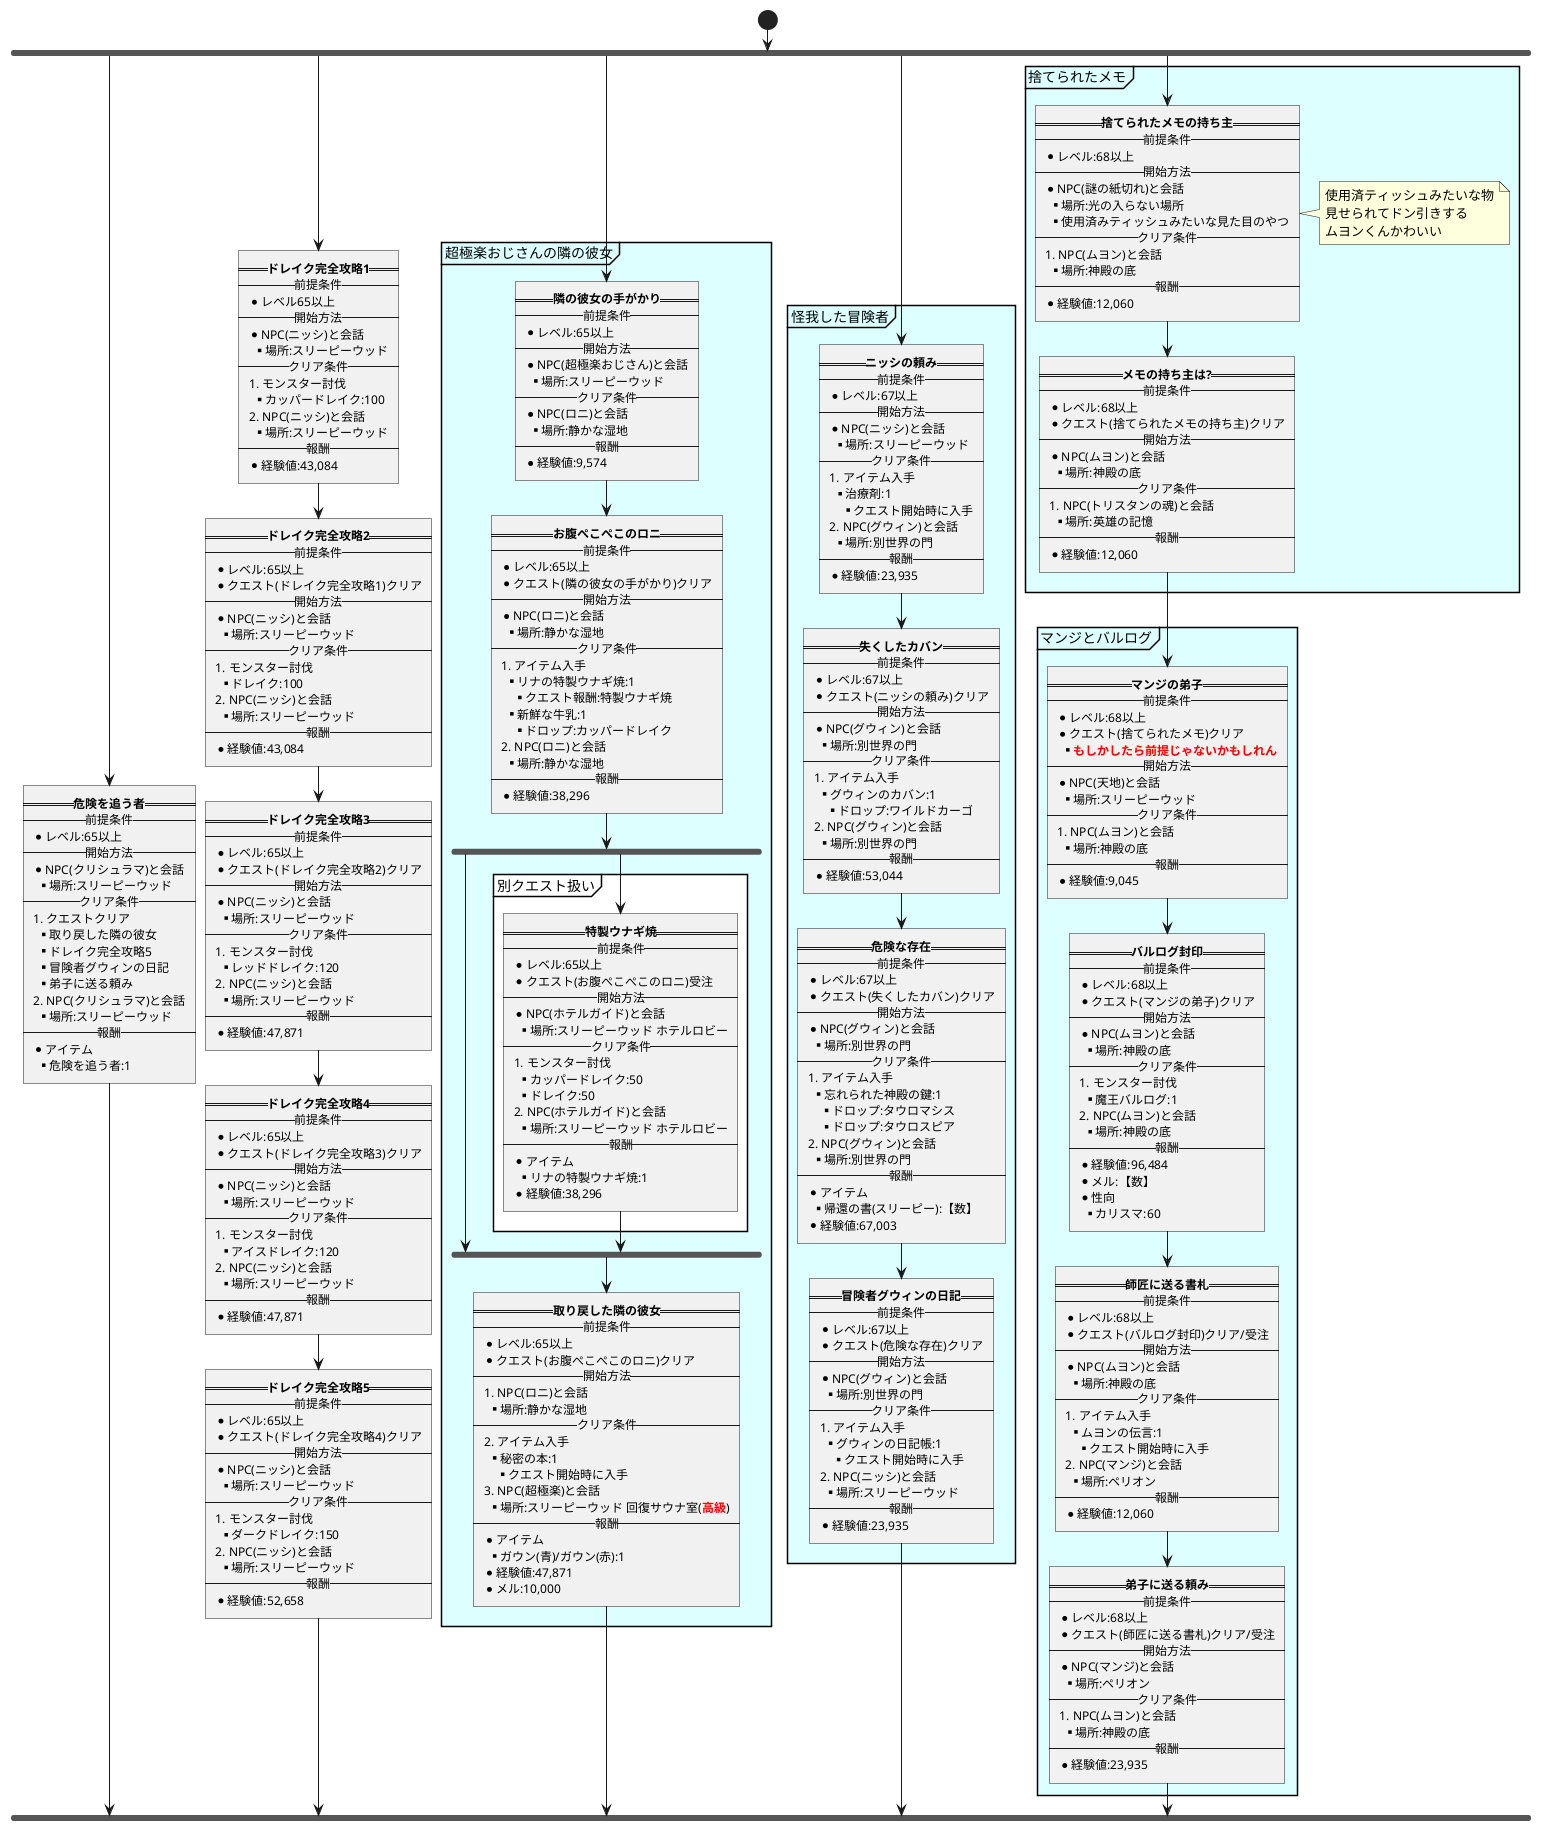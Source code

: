 @startuml 危険を追う者勲章
/'
:==****==
--前提条件--
* レベル:以上
* クエスト(【名前】)クリア/受注
--開始方法--
* NPC(【名前】)と会話
** 場所:【名前】
--クリア条件--
# モンスター討伐
** 【名前】:【数】
# アイテム入手
** 【名前】:【数】
*** クエスト報酬:【名前】
*** ドロップ:【名前】
*** クエスト開始時に入手
# クエストクリア
** 【名前】
# NPC(【名前】)と会話
** 場所:【名前】
--報酬--
* アイテム
** 【名前】:【数】
* 経験値:【数】
* メル:【数】]

partition 【名前】 #ddffff {}
    
'/
    start
    fork
        :==**危険を追う者**==
        --前提条件--
        * レベル:65以上
        --開始方法--
        * NPC(クリシュラマ)と会話
        ** 場所:スリーピーウッド
        --クリア条件--
        # クエストクリア
        ** 取り戻した隣の彼女
        ** ドレイク完全攻略5
        ** 冒険者グウィンの日記
        ** 弟子に送る頼み
        # NPC(クリシュラマ)と会話
        ** 場所:スリーピーウッド
        --報酬--
        * アイテム
        ** 危険を追う者:1]

    fork again
        :==**ドレイク完全攻略1**==
        --前提条件--
        * レベル65以上
        --開始方法--
        * NPC(ニッシ)と会話
        ** 場所:スリーピーウッド
        --クリア条件--
        # モンスター討伐
        ** カッパードレイク:100
        # NPC(ニッシ)と会話
        ** 場所:スリーピーウッド
        --報酬--
        * 経験値:43,084]

        :==**ドレイク完全攻略2**==
        --前提条件--
        * レベル:65以上
        * クエスト(ドレイク完全攻略1)クリア
        --開始方法--
        * NPC(ニッシ)と会話
        ** 場所:スリーピーウッド
        --クリア条件--
        # モンスター討伐
        ** ドレイク:100
        # NPC(ニッシ)と会話
        ** 場所:スリーピーウッド
        --報酬--
        * 経験値:43,084]

        :==**ドレイク完全攻略3**==
        --前提条件--
        * レベル:65以上
        * クエスト(ドレイク完全攻略2)クリア
        --開始方法--
        * NPC(ニッシ)と会話
        ** 場所:スリーピーウッド
        --クリア条件--
        # モンスター討伐
        ** レッドドレイク:120
        # NPC(ニッシ)と会話
        ** 場所:スリーピーウッド
        --報酬--
        * 経験値:47,871]

        :==**ドレイク完全攻略4**==
        --前提条件--
        * レベル:65以上
        * クエスト(ドレイク完全攻略3)クリア
        --開始方法--
        * NPC(ニッシ)と会話
        ** 場所:スリーピーウッド
        --クリア条件--
        # モンスター討伐
        ** アイスドレイク:120
        # NPC(ニッシ)と会話
        ** 場所:スリーピーウッド
        --報酬--
        * 経験値:47,871]

        :==**ドレイク完全攻略5**==
        --前提条件--
        * レベル:65以上
        * クエスト(ドレイク完全攻略4)クリア
        --開始方法--
        * NPC(ニッシ)と会話
        ** 場所:スリーピーウッド
        --クリア条件--
        # モンスター討伐
        ** ダークドレイク:150
        # NPC(ニッシ)と会話
        ** 場所:スリーピーウッド
        --報酬--
        * 経験値:52,658]

    fork again
        partition 超極楽おじさんの隣の彼女 #ddffff {
            :==**隣の彼女の手がかり**==
            --前提条件--
            * レベル:65以上
            --開始方法--
            * NPC(超極楽おじさん)と会話
            ** 場所:スリーピーウッド
            --クリア条件--
            * NPC(ロニ)と会話
            ** 場所:静かな湿地
            --報酬--
            * 経験値:9,574]

            :==**お腹ぺこぺこのロニ**==
            --前提条件--
            * レベル:65以上
            * クエスト(隣の彼女の手がかり)クリア
            --開始方法--
            * NPC(ロニ)と会話
            ** 場所:静かな湿地
            --クリア条件--
            # アイテム入手
            ** リナの特製ウナギ焼:1
            *** クエスト報酬:特製ウナギ焼
            ** 新鮮な牛乳:1
            *** ドロップ:カッパードレイク
            # NPC(ロニ)と会話
            ** 場所:静かな湿地
            --報酬--
            * 経験値:38,296]
        fork
        fork again
            partition 別クエスト扱い #ffffff {
                
                :==**特製ウナギ焼**==
                --前提条件--
                * レベル:65以上
                * クエスト(お腹ぺこぺこのロニ)受注
                --開始方法--
                * NPC(ホテルガイド)と会話
                ** 場所:スリーピーウッド ホテルロビー
                --クリア条件--
                # モンスター討伐
                ** カッパードレイク:50
                ** ドレイク:50
                # NPC(ホテルガイド)と会話
                ** 場所:スリーピーウッド ホテルロビー
                --報酬--
                * アイテム
                ** リナの特製ウナギ焼:1
                * 経験値:38,296]
            }
        end fork

        :==**取り戻した隣の彼女**==
        --前提条件--
        * レベル:65以上
        * クエスト(お腹ぺこぺこのロニ)クリア
        --開始方法--
        # NPC(ロニ)と会話
        ** 場所:静かな湿地
        --クリア条件--
        # アイテム入手
        ** 秘密の本:1
        *** クエスト開始時に入手
        # NPC(超極楽)と会話
        ** 場所:スリーピーウッド 回復サウナ室(<color:red><b>高級</b></color>)
        --報酬--
        * アイテム
        ** ガウン(青)/ガウン(赤):1
        * 経験値:47,871
        * メル:10,000]
        }
    fork again
        partition 怪我した冒険者 #ddffff {
            :==**ニッシの頼み**==
            --前提条件--
            * レベル:67以上
            --開始方法--
            * NPC(ニッシ)と会話
            ** 場所:スリーピーウッド
            --クリア条件--
            # アイテム入手
            ** 治療剤:1
            *** クエスト開始時に入手
            # NPC(グウィン)と会話
            ** 場所:別世界の門
            --報酬--
            * 経験値:23,935]

            :==**失くしたカバン**==
            --前提条件--
            * レベル:67以上
            * クエスト(ニッシの頼み)クリア
            --開始方法--
            * NPC(グウィン)と会話
            ** 場所:別世界の門
            --クリア条件--
            # アイテム入手
            ** グウィンのカバン:1
            *** ドロップ:ワイルドカーゴ
            # NPC(グウィン)と会話
            ** 場所:別世界の門
            --報酬--
            * 経験値:53,044]

            :==**危険な存在**==
            --前提条件--
            * レベル:67以上
            * クエスト(失くしたカバン)クリア
            --開始方法--
            * NPC(グウィン)と会話
            ** 場所:別世界の門
            --クリア条件--
            # アイテム入手
            ** 忘れられた神殿の鍵:1
            *** ドロップ:タウロマシス
            *** ドロップ:タウロスピア
            # NPC(グウィン)と会話
            ** 場所:別世界の門
            --報酬--
            * アイテム
            ** 帰還の書(スリーピー):【数】
            * 経験値:67,003]

            :==**冒険者グウィンの日記**==
            --前提条件--
            * レベル:67以上
            * クエスト(危険な存在)クリア
            --開始方法--
            * NPC(グウィン)と会話
            ** 場所:別世界の門
            --クリア条件--
            # アイテム入手
            ** グウィンの日記帳:1
            *** クエスト開始時に入手
            # NPC(ニッシ)と会話
            ** 場所:スリーピーウッド
            --報酬--
            * 経験値:23,935]

        }
    fork again
        partition 捨てられたメモ #ddffff {
            :==**捨てられたメモの持ち主**==
            --前提条件--
            * レベル:68以上
            --開始方法--
            * NPC(謎の紙切れ)と会話
            ** 場所:光の入らない場所
            ** 使用済みティッシュみたいな見た目のやつ
            --クリア条件--
            # NPC(ムヨン)と会話
            ** 場所:神殿の底
            --報酬--
            * 経験値:12,060]
            note right
                使用済ティッシュみたいな物
                見せられてドン引きする
                ムヨンくんかわいい
            end note
     
            :==**メモの持ち主は?**==
            --前提条件--
            * レベル:68以上
            * クエスト(捨てられたメモの持ち主)クリア
            --開始方法--
            * NPC(ムヨン)と会話
            ** 場所:神殿の底
            --クリア条件--
            # NPC(トリスタンの魂)と会話
            ** 場所:英雄の記憶
            --報酬--
            * 経験値:12,060]
        }

        partition マンジとバルログ #ddffff {
            :==**マンジの弟子**==
            --前提条件--
            * レベル:68以上
            * クエスト(捨てられたメモ)クリア
            ** <Color:Red><b>もしかしたら前提じゃないかもしれん</b></Color>
            --開始方法--
            * NPC(天地)と会話
            ** 場所:スリーピーウッド
            --クリア条件--
            # NPC(ムヨン)と会話
            ** 場所:神殿の底
            --報酬--
            * 経験値:9,045]

            :==**バルログ封印**==
            --前提条件--
            * レベル:68以上
            * クエスト(マンジの弟子)クリア
            --開始方法--
            * NPC(ムヨン)と会話
            ** 場所:神殿の底
            --クリア条件--
            # モンスター討伐
            ** 魔王バルログ:1
            # NPC(ムヨン)と会話
            ** 場所:神殿の底
            --報酬--
            * 経験値:96,484
            * メル:【数】
            * 性向
            ** カリスマ:60]

            :==**師匠に送る書札**==
            --前提条件--
            * レベル:68以上
            * クエスト(バルログ封印)クリア/受注
            --開始方法--
            * NPC(ムヨン)と会話
            ** 場所:神殿の底
            --クリア条件--
            # アイテム入手
            ** ムヨンの伝言:1
            *** クエスト開始時に入手
            # NPC(マンジ)と会話
            ** 場所:ペリオン
            --報酬--
            * 経験値:12,060]

            :==**弟子に送る頼み**==
            --前提条件--
            * レベル:68以上
            * クエスト(師匠に送る書札)クリア/受注
            --開始方法--
            * NPC(マンジ)と会話
            ** 場所:ペリオン
            --クリア条件--
            # NPC(ムヨン)と会話
            ** 場所:神殿の底
            --報酬--
            * 経験値:23,935]

        }


    end fork

@enduml